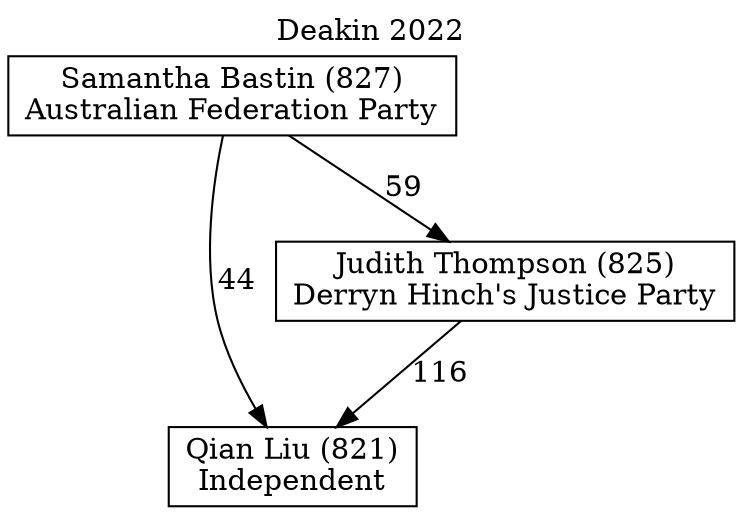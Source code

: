 // House preference flow
digraph "Qian Liu (821)_Deakin_2022" {
	graph [label="Deakin 2022" labelloc=t mclimit=10]
	node [shape=box]
	"Qian Liu (821)" [label="Qian Liu (821)
Independent"]
	"Judith Thompson (825)" [label="Judith Thompson (825)
Derryn Hinch's Justice Party"]
	"Samantha Bastin (827)" [label="Samantha Bastin (827)
Australian Federation Party"]
	"Judith Thompson (825)" -> "Qian Liu (821)" [label=116]
	"Samantha Bastin (827)" -> "Judith Thompson (825)" [label=59]
	"Samantha Bastin (827)" -> "Qian Liu (821)" [label=44]
}
